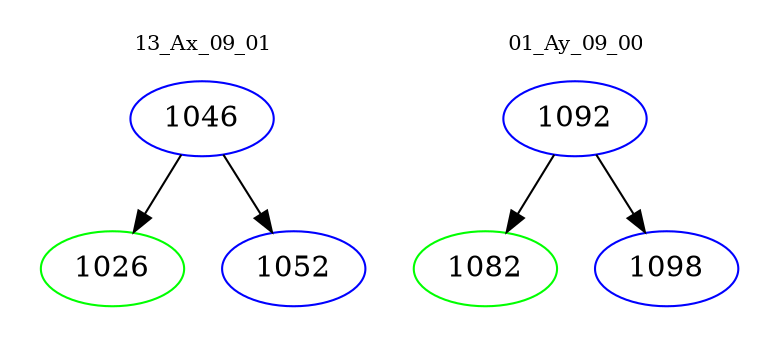 digraph{
subgraph cluster_0 {
color = white
label = "13_Ax_09_01";
fontsize=10;
T0_1046 [label="1046", color="blue"]
T0_1046 -> T0_1026 [color="black"]
T0_1026 [label="1026", color="green"]
T0_1046 -> T0_1052 [color="black"]
T0_1052 [label="1052", color="blue"]
}
subgraph cluster_1 {
color = white
label = "01_Ay_09_00";
fontsize=10;
T1_1092 [label="1092", color="blue"]
T1_1092 -> T1_1082 [color="black"]
T1_1082 [label="1082", color="green"]
T1_1092 -> T1_1098 [color="black"]
T1_1098 [label="1098", color="blue"]
}
}
